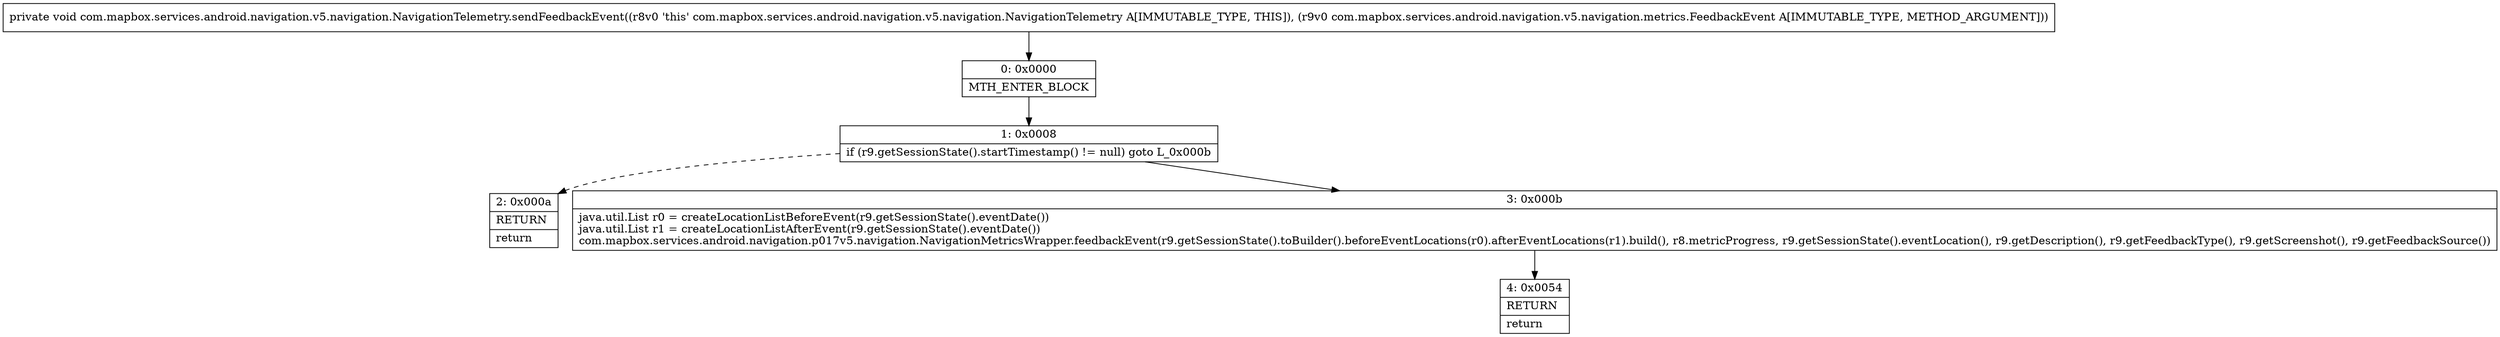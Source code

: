 digraph "CFG forcom.mapbox.services.android.navigation.v5.navigation.NavigationTelemetry.sendFeedbackEvent(Lcom\/mapbox\/services\/android\/navigation\/v5\/navigation\/metrics\/FeedbackEvent;)V" {
Node_0 [shape=record,label="{0\:\ 0x0000|MTH_ENTER_BLOCK\l}"];
Node_1 [shape=record,label="{1\:\ 0x0008|if (r9.getSessionState().startTimestamp() != null) goto L_0x000b\l}"];
Node_2 [shape=record,label="{2\:\ 0x000a|RETURN\l|return\l}"];
Node_3 [shape=record,label="{3\:\ 0x000b|java.util.List r0 = createLocationListBeforeEvent(r9.getSessionState().eventDate())\ljava.util.List r1 = createLocationListAfterEvent(r9.getSessionState().eventDate())\lcom.mapbox.services.android.navigation.p017v5.navigation.NavigationMetricsWrapper.feedbackEvent(r9.getSessionState().toBuilder().beforeEventLocations(r0).afterEventLocations(r1).build(), r8.metricProgress, r9.getSessionState().eventLocation(), r9.getDescription(), r9.getFeedbackType(), r9.getScreenshot(), r9.getFeedbackSource())\l}"];
Node_4 [shape=record,label="{4\:\ 0x0054|RETURN\l|return\l}"];
MethodNode[shape=record,label="{private void com.mapbox.services.android.navigation.v5.navigation.NavigationTelemetry.sendFeedbackEvent((r8v0 'this' com.mapbox.services.android.navigation.v5.navigation.NavigationTelemetry A[IMMUTABLE_TYPE, THIS]), (r9v0 com.mapbox.services.android.navigation.v5.navigation.metrics.FeedbackEvent A[IMMUTABLE_TYPE, METHOD_ARGUMENT])) }"];
MethodNode -> Node_0;
Node_0 -> Node_1;
Node_1 -> Node_2[style=dashed];
Node_1 -> Node_3;
Node_3 -> Node_4;
}


